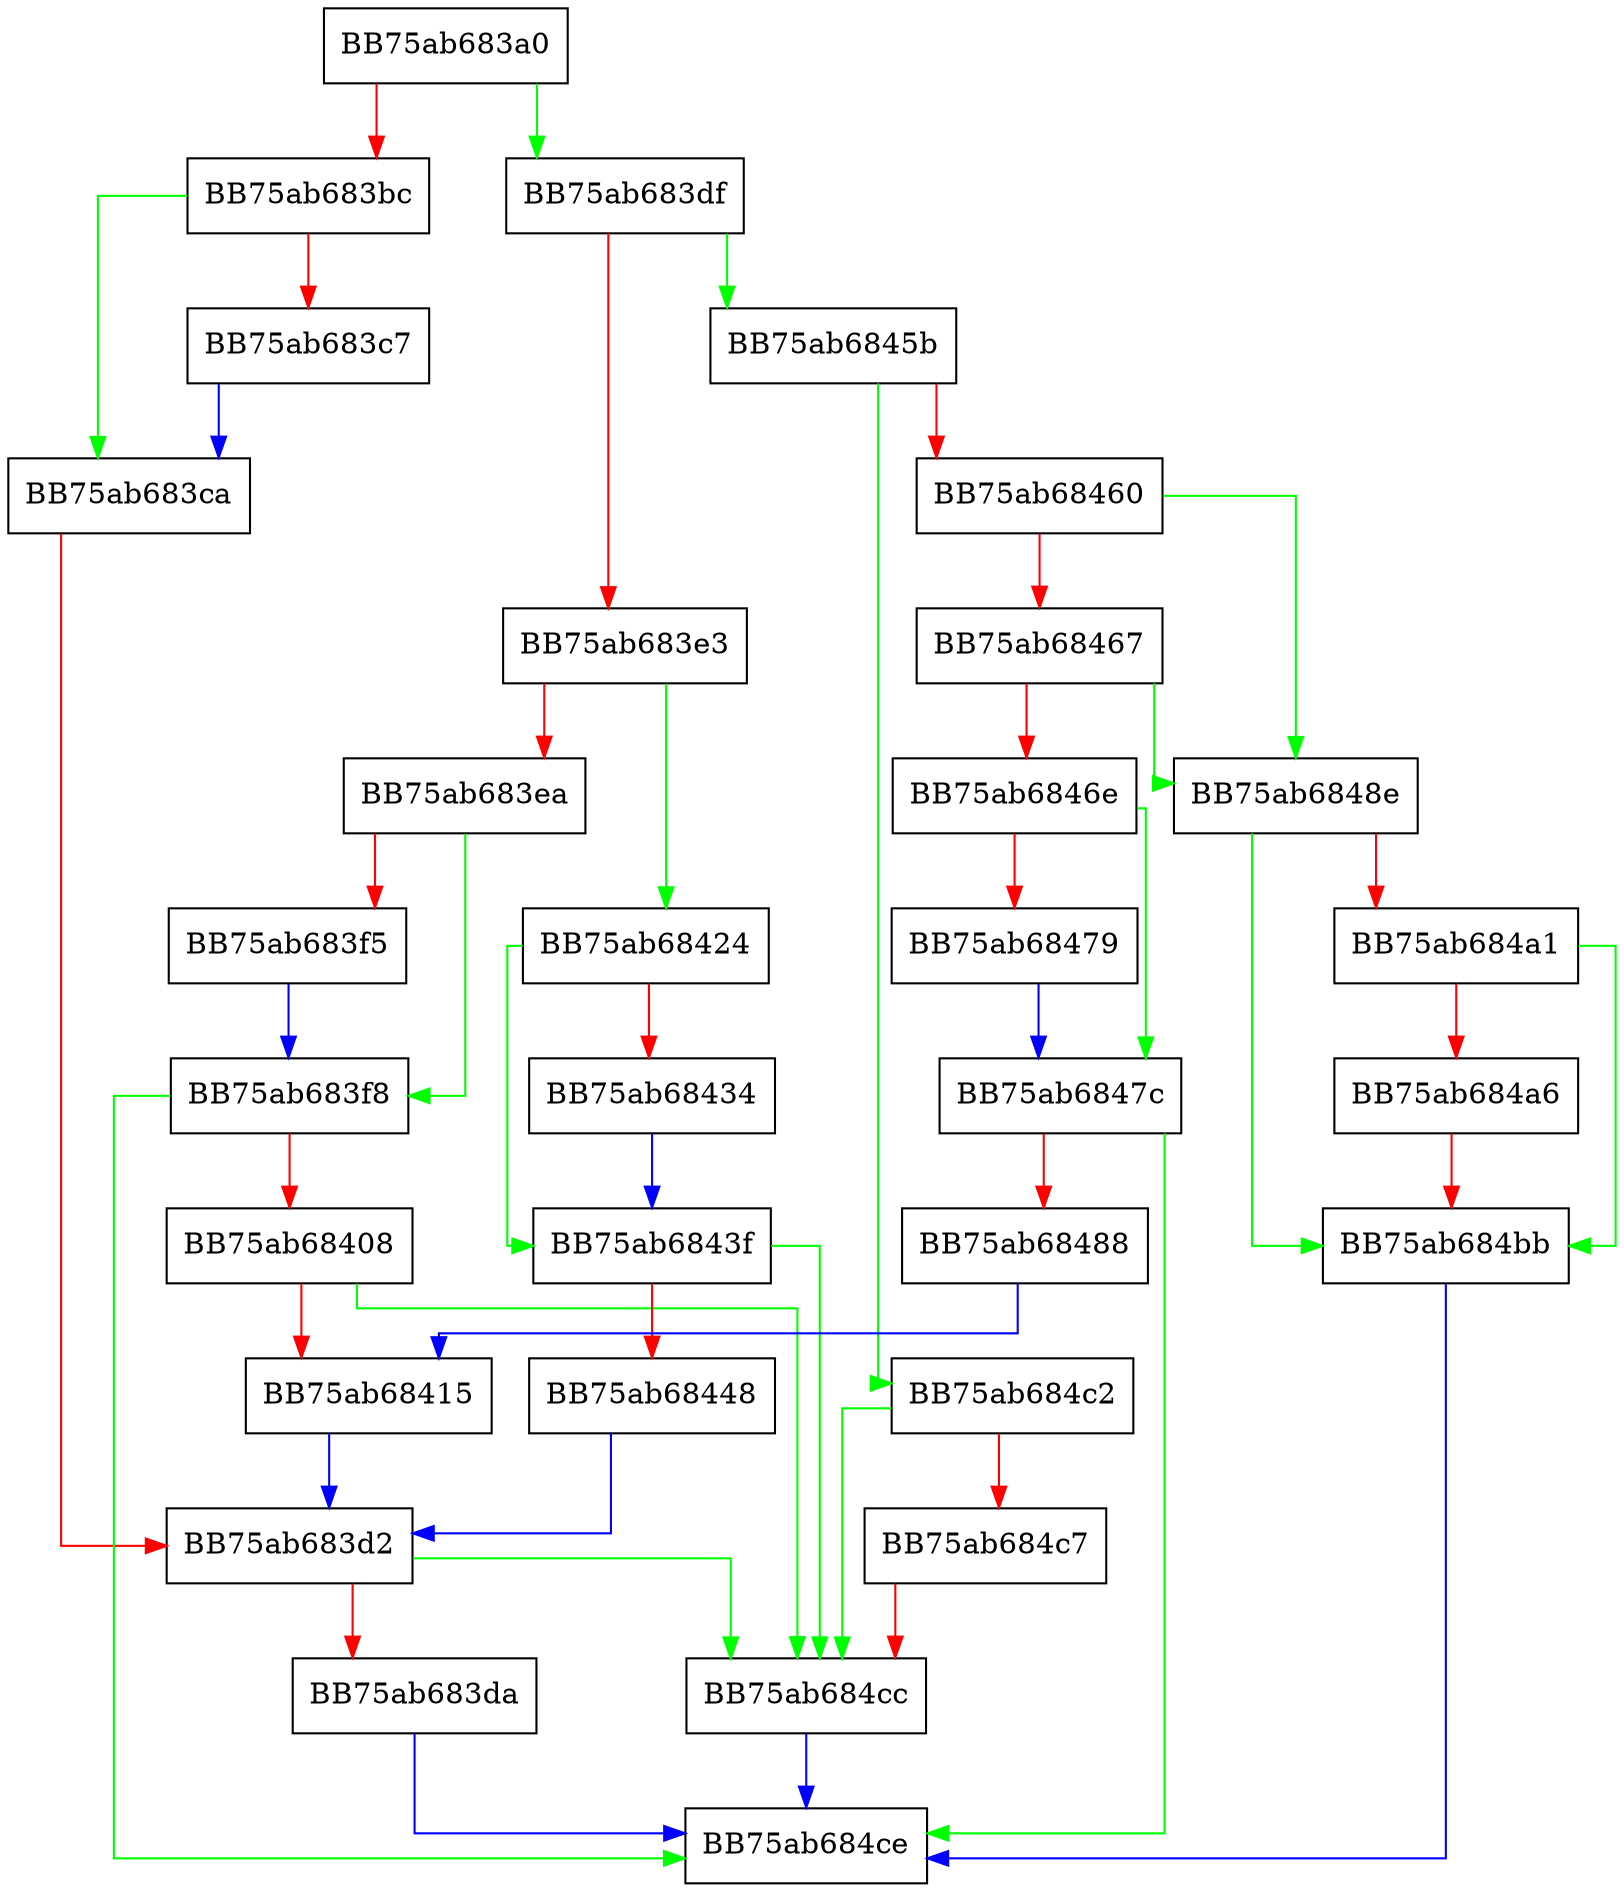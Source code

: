 digraph Prepare {
  node [shape="box"];
  graph [splines=ortho];
  BB75ab683a0 -> BB75ab683df [color="green"];
  BB75ab683a0 -> BB75ab683bc [color="red"];
  BB75ab683bc -> BB75ab683ca [color="green"];
  BB75ab683bc -> BB75ab683c7 [color="red"];
  BB75ab683c7 -> BB75ab683ca [color="blue"];
  BB75ab683ca -> BB75ab683d2 [color="red"];
  BB75ab683d2 -> BB75ab684cc [color="green"];
  BB75ab683d2 -> BB75ab683da [color="red"];
  BB75ab683da -> BB75ab684ce [color="blue"];
  BB75ab683df -> BB75ab6845b [color="green"];
  BB75ab683df -> BB75ab683e3 [color="red"];
  BB75ab683e3 -> BB75ab68424 [color="green"];
  BB75ab683e3 -> BB75ab683ea [color="red"];
  BB75ab683ea -> BB75ab683f8 [color="green"];
  BB75ab683ea -> BB75ab683f5 [color="red"];
  BB75ab683f5 -> BB75ab683f8 [color="blue"];
  BB75ab683f8 -> BB75ab684ce [color="green"];
  BB75ab683f8 -> BB75ab68408 [color="red"];
  BB75ab68408 -> BB75ab684cc [color="green"];
  BB75ab68408 -> BB75ab68415 [color="red"];
  BB75ab68415 -> BB75ab683d2 [color="blue"];
  BB75ab68424 -> BB75ab6843f [color="green"];
  BB75ab68424 -> BB75ab68434 [color="red"];
  BB75ab68434 -> BB75ab6843f [color="blue"];
  BB75ab6843f -> BB75ab684cc [color="green"];
  BB75ab6843f -> BB75ab68448 [color="red"];
  BB75ab68448 -> BB75ab683d2 [color="blue"];
  BB75ab6845b -> BB75ab684c2 [color="green"];
  BB75ab6845b -> BB75ab68460 [color="red"];
  BB75ab68460 -> BB75ab6848e [color="green"];
  BB75ab68460 -> BB75ab68467 [color="red"];
  BB75ab68467 -> BB75ab6848e [color="green"];
  BB75ab68467 -> BB75ab6846e [color="red"];
  BB75ab6846e -> BB75ab6847c [color="green"];
  BB75ab6846e -> BB75ab68479 [color="red"];
  BB75ab68479 -> BB75ab6847c [color="blue"];
  BB75ab6847c -> BB75ab684ce [color="green"];
  BB75ab6847c -> BB75ab68488 [color="red"];
  BB75ab68488 -> BB75ab68415 [color="blue"];
  BB75ab6848e -> BB75ab684bb [color="green"];
  BB75ab6848e -> BB75ab684a1 [color="red"];
  BB75ab684a1 -> BB75ab684bb [color="green"];
  BB75ab684a1 -> BB75ab684a6 [color="red"];
  BB75ab684a6 -> BB75ab684bb [color="red"];
  BB75ab684bb -> BB75ab684ce [color="blue"];
  BB75ab684c2 -> BB75ab684cc [color="green"];
  BB75ab684c2 -> BB75ab684c7 [color="red"];
  BB75ab684c7 -> BB75ab684cc [color="red"];
  BB75ab684cc -> BB75ab684ce [color="blue"];
}